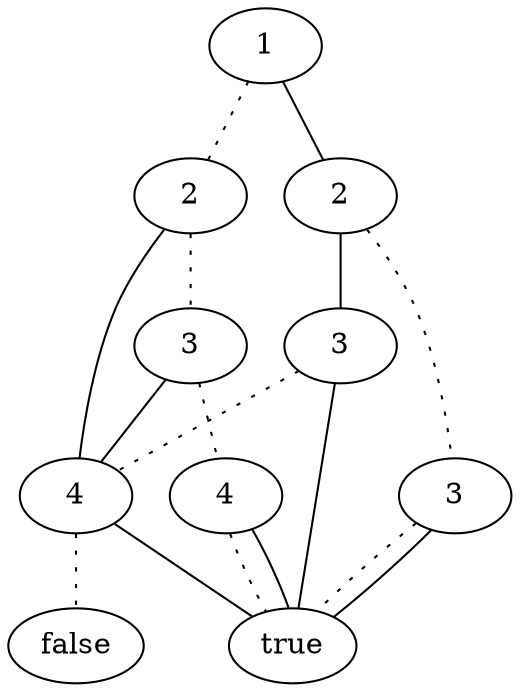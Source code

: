 graph G {
0 [label="1"];
1 [label="2"];
2 [label="3"];
3 [label="4"];
4 [label="true"];
3 -- 4 [style=dotted];
3 -- 4 [style=solid];
5 [label="4"];
6 [label="false"];
5 -- 6 [style=dotted];
5 -- 4 [style=solid];
2 -- 3 [style=dotted];
2 -- 5 [style=solid];
1 -- 2 [style=dotted];
1 -- 5 [style=solid];
7 [label="2"];
8 [label="3"];
8 -- 4 [style=dotted];
8 -- 4 [style=solid];
9 [label="3"];
9 -- 5 [style=dotted];
9 -- 4 [style=solid];
7 -- 8 [style=dotted];
7 -- 9 [style=solid];
0 -- 1 [style=dotted];
0 -- 7 [style=solid];
}
